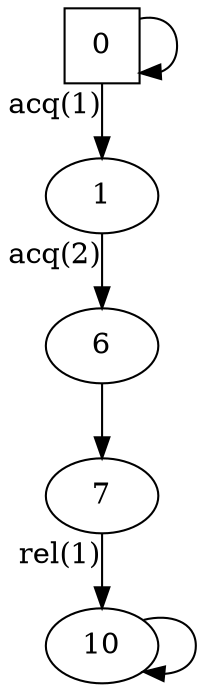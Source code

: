 digraph auto_4{
0[shape=square];
1;
6;
7;
10;
7 -> 10[xlabel="rel(1)"];
6 -> 7;
10 -> 10;
0 -> 1[xlabel="acq(1)"];
0 -> 0;
1 -> 6[xlabel="acq(2)"];
}
